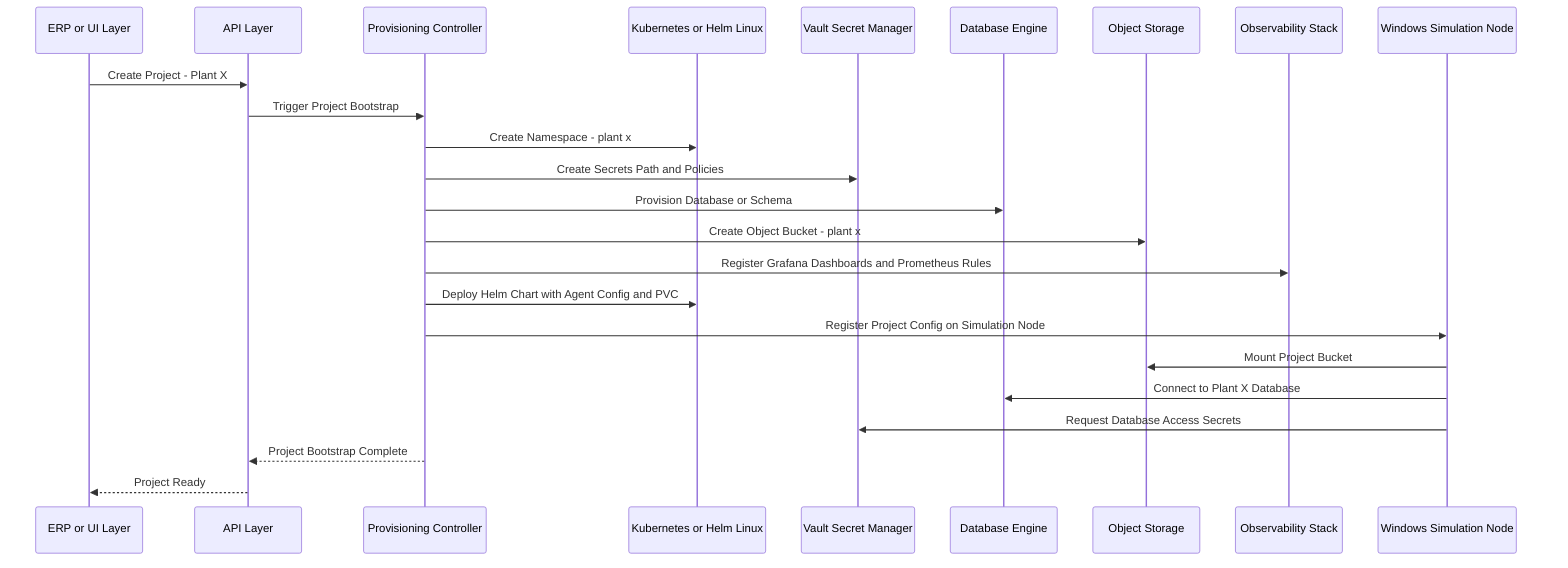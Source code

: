 sequenceDiagram
    participant UI as ERP or UI Layer
    participant API as API Layer
    participant PROV as Provisioning Controller
    participant K8S as Kubernetes or Helm Linux
    participant VAULT as Vault Secret Manager
    participant DB as Database Engine
    participant S3 as Object Storage
    participant OBS as Observability Stack
    participant WIN as Windows Simulation Node

    UI->>API: Create Project - Plant X
    API->>PROV: Trigger Project Bootstrap

    PROV->>K8S: Create Namespace - plant x
    PROV->>VAULT: Create Secrets Path and Policies
    PROV->>DB: Provision Database or Schema
    PROV->>S3: Create Object Bucket - plant x
    PROV->>OBS: Register Grafana Dashboards and Prometheus Rules
    PROV->>K8S: Deploy Helm Chart with Agent Config and PVC

    PROV->>WIN: Register Project Config on Simulation Node
    WIN->>S3: Mount Project Bucket
    WIN->>DB: Connect to Plant X Database
    WIN->>VAULT: Request Database Access Secrets

    PROV-->>API: Project Bootstrap Complete
    API-->>UI: Project Ready